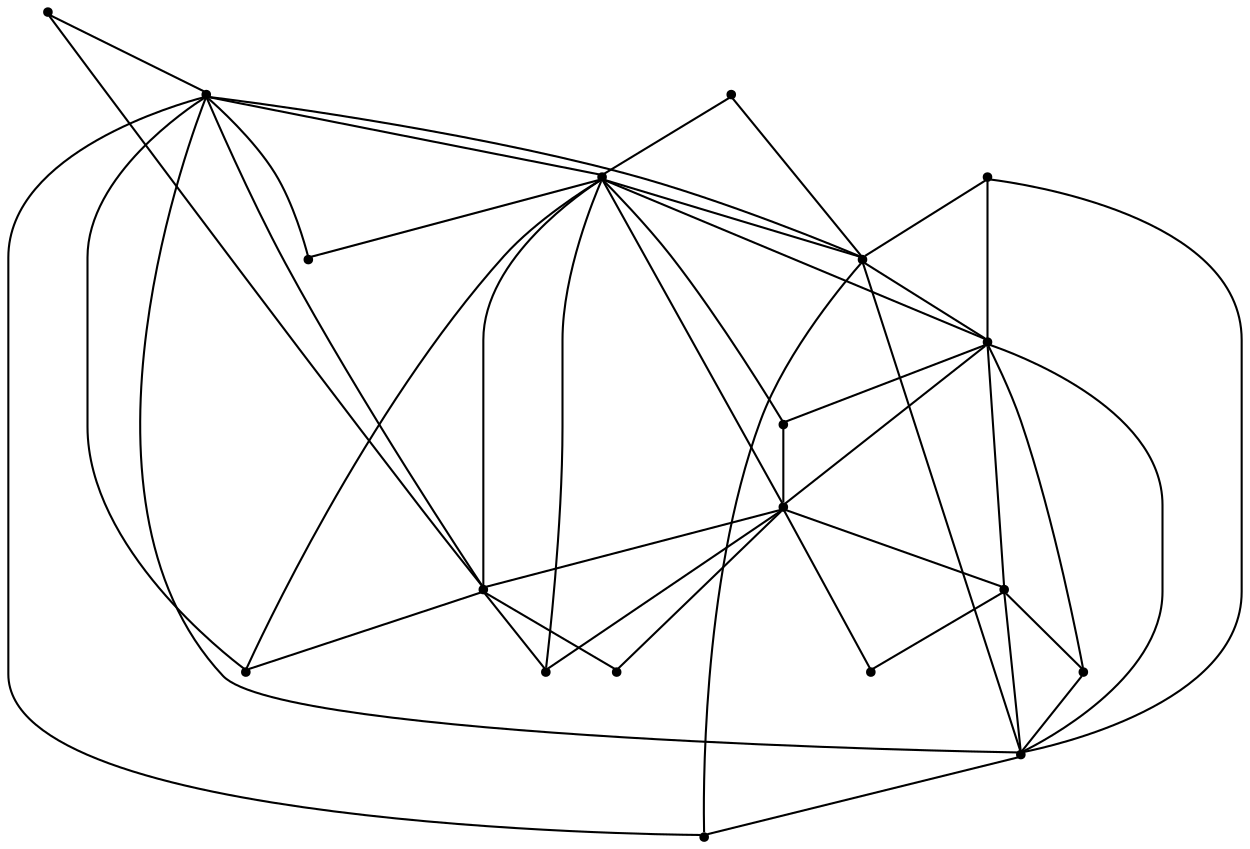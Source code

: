 graph {
  node [shape=point,comment="{\"directed\":false,\"doi\":\"10.1007/978-3-540-70904-6_15\",\"figure\":\"12 (1)\"}"]

  v0 [pos="1482.1913381177326,785.263901426081"]
  v1 [pos="1359.4392986918604,660.3973522520901"]
  v2 [pos="1386.3985192587209,720.3013871845445"]
  v3 [pos="1310.602121184593,750.7024263080797"]
  v4 [pos="1330.4849700218022,571.8139782286526"]
  v5 [pos="1298.5248955305233,846.497294777318"]
  v6 [pos="1241.009988190407,581.7515189187568"]
  v7 [pos="1211.1836164607557,681.1348095274807"]
  v8 [pos="1050.1276253633723,610.1972078022203"]
  v9 [pos="1149.2429642078487,725.7931525247137"]
  v10 [pos="1439.0968568313954,544.6640148497463"]
  v11 [pos="1400.6730377906977,630.2889639871162"]
  v12 [pos="1355.6563544694768,797.1430594461006"]
  v13 [pos="1308.4433639171511,600.651372943008"]
  v14 [pos="1302.9548691860464,522.7097327249091"]
  v15 [pos="1287.5843114098836,641.2638480203193"]
  v16 [pos="1276.6041106468024,697.2513968484443"]
  v17 [pos="1254.645871184593,757.6263561583401"]
  v18 [pos="1188.7701035610467,519.418094032689"]

  v8 -- v18 [id="-2",pos="1050.1276253633723,610.1972078022203 1188.7701035610467,519.418094032689 1188.7701035610467,519.418094032689 1188.7701035610467,519.418094032689"]
  v9 -- v5 [id="-3",pos="1149.2429642078487,725.7931525247137 1298.5248955305233,846.497294777318 1298.5248955305233,846.497294777318 1298.5248955305233,846.497294777318"]
  v18 -- v6 [id="-6",pos="1188.7701035610467,519.418094032689 1241.009988190407,581.7515189187568 1241.009988190407,581.7515189187568 1241.009988190407,581.7515189187568"]
  v7 -- v15 [id="-7",pos="1211.1836164607557,681.1348095274807 1287.5843114098836,641.2638480203193 1287.5843114098836,641.2638480203193 1287.5843114098836,641.2638480203193"]
  v6 -- v4 [id="-8",pos="1241.009988190407,581.7515189187568 1330.4849700218022,571.8139782286526 1330.4849700218022,571.8139782286526 1330.4849700218022,571.8139782286526"]
  v6 -- v1 [id="-9",pos="1241.009988190407,581.7515189187568 1359.4392986918604,660.3973522520901 1359.4392986918604,660.3973522520901 1359.4392986918604,660.3973522520901"]
  v6 -- v14 [id="-10",pos="1241.009988190407,581.7515189187568 1302.9548691860464,522.7097327249091 1302.9548691860464,522.7097327249091 1302.9548691860464,522.7097327249091"]
  v17 -- v7 [id="-11",pos="1254.645871184593,757.6263561583401 1211.1836164607557,681.1348095274807 1211.1836164607557,681.1348095274807 1211.1836164607557,681.1348095274807"]
  v6 -- v13 [id="-12",pos="1241.009988190407,581.7515189187568 1308.4433639171511,600.651372943008 1308.4433639171511,600.651372943008 1308.4433639171511,600.651372943008"]
  v17 -- v5 [id="-13",pos="1254.645871184593,757.6263561583401 1298.5248955305233,846.497294777318 1298.5248955305233,846.497294777318 1298.5248955305233,846.497294777318"]
  v17 -- v3 [id="-14",pos="1254.645871184593,757.6263561583401 1310.602121184593,750.7024263080797 1310.602121184593,750.7024263080797 1310.602121184593,750.7024263080797"]
  v16 -- v3 [id="-15",pos="1276.6041106468024,697.2513968484443 1310.602121184593,750.7024263080797 1310.602121184593,750.7024263080797 1310.602121184593,750.7024263080797"]
  v16 -- v1 [id="-16",pos="1276.6041106468024,697.2513968484443 1359.4392986918604,660.3973522520901 1359.4392986918604,660.3973522520901 1359.4392986918604,660.3973522520901"]
  v15 -- v6 [id="-17",pos="1287.5843114098836,641.2638480203193 1241.009988190407,581.7515189187568 1241.009988190407,581.7515189187568 1241.009988190407,581.7515189187568"]
  v15 -- v1 [id="-18",pos="1287.5843114098836,641.2638480203193 1359.4392986918604,660.3973522520901 1359.4392986918604,660.3973522520901 1359.4392986918604,660.3973522520901"]
  v5 -- v12 [id="-19",pos="1298.5248955305233,846.497294777318 1355.6563544694768,797.1430594461006 1355.6563544694768,797.1430594461006 1355.6563544694768,797.1430594461006"]
  v3 -- v5 [id="-20",pos="1310.602121184593,750.7024263080797 1298.5248955305233,846.497294777318 1298.5248955305233,846.497294777318 1298.5248955305233,846.497294777318"]
  v3 -- v7 [id="-21",pos="1310.602121184593,750.7024263080797 1211.1836164607557,681.1348095274807 1211.1836164607557,681.1348095274807 1211.1836164607557,681.1348095274807"]
  v4 -- v14 [id="-25",pos="1330.4849700218022,571.8139782286526 1302.9548691860464,522.7097327249091 1302.9548691860464,522.7097327249091 1302.9548691860464,522.7097327249091"]
  v4 -- v13 [id="-26",pos="1330.4849700218022,571.8139782286526 1308.4433639171511,600.651372943008 1308.4433639171511,600.651372943008 1308.4433639171511,600.651372943008"]
  v4 -- v11 [id="-27",pos="1330.4849700218022,571.8139782286526 1400.6730377906977,630.2889639871162 1400.6730377906977,630.2889639871162 1400.6730377906977,630.2889639871162"]
  v1 -- v13 [id="-28",pos="1359.4392986918604,660.3973522520901 1308.4433639171511,600.651372943008 1308.4433639171511,600.651372943008 1308.4433639171511,600.651372943008"]
  v12 -- v0 [id="-29",pos="1355.6563544694768,797.1430594461006 1482.1913381177326,785.263901426081 1482.1913381177326,785.263901426081 1482.1913381177326,785.263901426081"]
  v1 -- v7 [id="-30",pos="1359.4392986918604,660.3973522520901 1211.1836164607557,681.1348095274807 1211.1836164607557,681.1348095274807 1211.1836164607557,681.1348095274807"]
  v2 -- v0 [id="-31",pos="1386.3985192587209,720.3013871845445 1482.1913381177326,785.263901426081 1482.1913381177326,785.263901426081 1482.1913381177326,785.263901426081"]
  v11 -- v1 [id="-32",pos="1400.6730377906977,630.2889639871162 1359.4392986918604,660.3973522520901 1359.4392986918604,660.3973522520901 1359.4392986918604,660.3973522520901"]
  v11 -- v0 [id="-33",pos="1400.6730377906977,630.2889639871162 1482.1913381177326,785.263901426081 1482.1913381177326,785.263901426081 1482.1913381177326,785.263901426081"]
  v10 -- v4 [id="-34",pos="1439.0968568313954,544.6640148497463 1330.4849700218022,571.8139782286526 1330.4849700218022,571.8139782286526 1330.4849700218022,571.8139782286526"]
  v10 -- v0 [id="-35",pos="1439.0968568313954,544.6640148497463 1482.1913381177326,785.263901426081 1482.1913381177326,785.263901426081 1482.1913381177326,785.263901426081"]
  v0 -- v3 [id="-37",pos="1482.1913381177326,785.263901426081 1455.5081940406976,781.8346793191474 1415.1216024709302,797.1679821349026 1382.6780523255813,775.5472952859443 1375.222492732558,770.5805594461006 1371.863535610465,763.0638256407619 1359.440316133721,758.0973441140693 1348.2549418604651,754.3680960671943 1324.2712936046512,753.188845985814 1310.602121184593,750.7024263080797"]
  v8 -- v7 [id="-39",pos="1050.1276253633723,610.1972078022203 1062.0017441860466,617.8889090554756 1098.6334665697675,660.555535032038 1114.9323764534884,671.1013927794338 1133.5983648255815,683.1764355040432 1201.2400617732558,672.4388256407619 1211.1836164607557,681.1348095274807"]
  v0 -- v4 [id="-40",pos="1482.1913381177326,785.263901426081 1479.4460574127907,781.9722627338609 1448.7027797965115,631.5806204812568 1425.644367732558,605.2347952859443 1402.5900254360465,578.8889700906318 1338.9115188953488,574.5015596088609 1330.4849700218022,571.8139782286526"]
  v0 -- v1 [id="-41",pos="1482.1913381177326,785.263901426081 1475.0535065406978,779.7765229877672 1441.0180414244187,716.1056652403713 1424.5483284883721,698.5430533425849 1408.0786155523256,680.9763724343818 1370.2507630813952,661.2597281472724 1359.4392986918604,660.3973522520901"]
  v0 -- v5 [id="-43",pos="1482.1913381177326,785.263901426081 1475.5744367732557,796.8180472390693 1387.2205486918604,829.1722749408922 1371.846875,834.6639131244859 1358.761046511628,839.3348827696682 1313.715207122093,848.1264884011787 1298.5248955305233,846.497294777318"]
  v8 -- v5 [id="-44",pos="1050.1276253633723,610.1972078022203 1051.370621366279,643.7388236062568 1075.4291787790698,721.5680574115953 1094.0702398255814,750.1388683653713 1112.7111736918605,778.7096793191474 1167.4504360465116,803.5764192280016 1197.276871366279,816.0013968484443 1228.3450944767442,828.4263744688869 1298.2873546511628,842.3472220437568 1298.5248955305233,846.497294777318"]
  v1 -- v2 [id="-45",pos="1359.4392986918604,660.3973522520901 1362.7910065406977,669.8056672748766 1384.7493095930233,713.7181733783922 1386.3985192587209,720.3013871845445"]
  v7 -- v5 [id="-47",pos="1211.1836164607557,681.1348095274807 1211.183648255814,687.3471711811266 1183.6660428779069,734.7096894916734 1187.3958575581396,744.6472301817776 1192.3675872093022,755.8306509988349 1283.3762354651162,829.922244423314 1298.5248955305233,846.497294777318"]
  v1 -- v3 [id="-48",pos="1359.4392986918604,660.3973522520901 1360.3113735465115,661.2597281472724 1314.9737827034883,684.8223502175849 1306.7388626453487,700.4638805724026 1298.504069767442,716.1056652403713 1310.602089389535,750.7014090554756 1310.602121184593,750.7024263080797"]
  v7 -- v6 [id="-49",pos="1211.1836164607557,681.1348095274807 1211.183648255814,681.1348095274807 1244.9774709302326,660.9471772846422 1250.7410247093023,638.7181733783922 1256.5087754360466,616.4889151589912 1241.0099563953488,583.4015026427151 1241.009988190407,581.7515189187568"]
  v8 -- v9 [id="-50",pos="1050.1276253633723,610.1972078022203 1055.367132994186,622.6056550678453 1144.3003270348836,723.5972220437568 1149.2429642078487,725.7931525247137"]
  v1 -- v4 [id="-56",pos="1359.4392986918604,660.3973522520901 1357.8233466569768,652.5639985737047 1360.3113735465115,628.9596691466213 1356.581558866279,619.0223827696682 1354.093531976744,609.084842079564 1341.6704396802324,609.084842079564 1336.698582848837,601.6347383197984 1332.9687681686046,594.1764965391994 1331.7268531976745,576.784783078913 1330.4849700218022,571.8139782286526"]
  v7 -- v9 [id="-4",pos="1211.1836164607557,681.1348095274807 1149.2429642078487,725.7931525247137 1149.2429642078487,725.7931525247137 1149.2429642078487,725.7931525247137"]
  v3 -- v12 [id="-23",pos="1310.602121184593,750.7024263080797 1355.6563544694768,797.1430594461006 1355.6563544694768,797.1430594461006 1355.6563544694768,797.1430594461006"]
  v6 -- v8 [id="-46",pos="1241.009988190407,581.7515189187568 1230.937281976744,576.5930309630276 1211.0127180232557,578.9472078022203 1198.589625726744,578.9472078022203 1187.4042514534883,578.9472078022203 1182.4699127906977,567.8973013894599 1170.0426235465115,570.3806693093818 1157.6153343023257,572.8640372293037 1067.6318859011628,599.1681550678453 1050.1276253633723,610.1972078022203"]
}